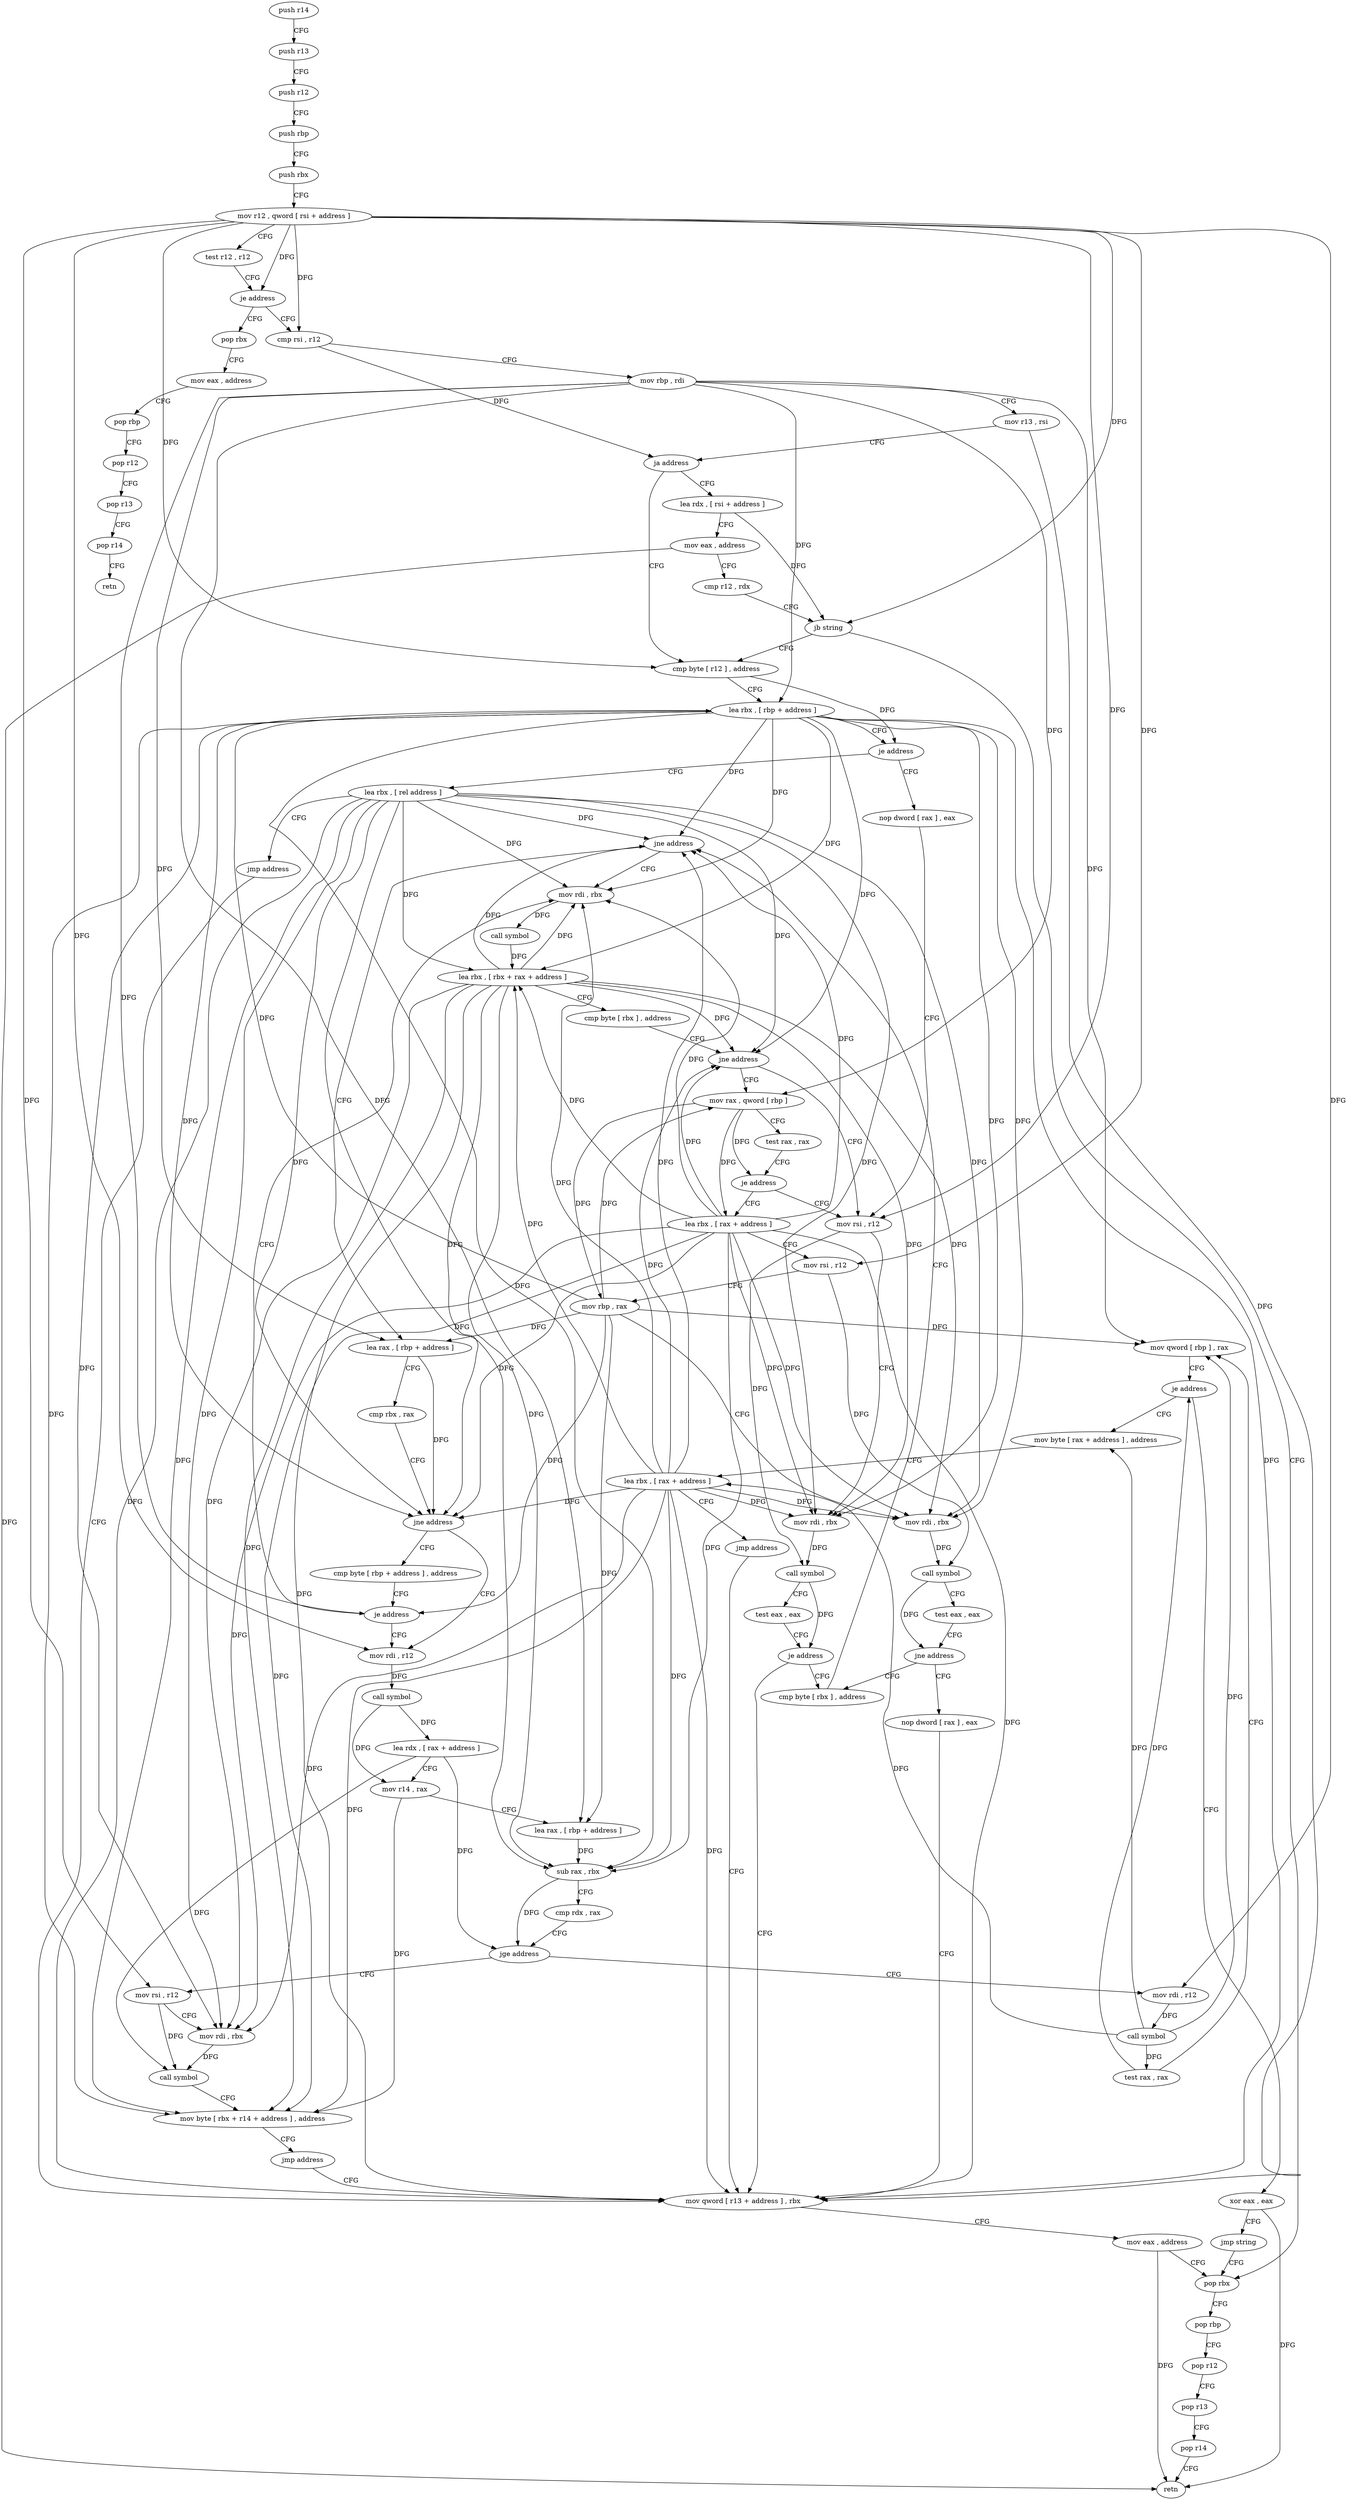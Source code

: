 digraph "func" {
"279104" [label = "push r14" ]
"279106" [label = "push r13" ]
"279108" [label = "push r12" ]
"279110" [label = "push rbp" ]
"279111" [label = "push rbx" ]
"279112" [label = "mov r12 , qword [ rsi + address ]" ]
"279116" [label = "test r12 , r12" ]
"279119" [label = "je address" ]
"279352" [label = "pop rbx" ]
"279125" [label = "cmp rsi , r12" ]
"279353" [label = "mov eax , address" ]
"279358" [label = "pop rbp" ]
"279359" [label = "pop r12" ]
"279361" [label = "pop r13" ]
"279363" [label = "pop r14" ]
"279365" [label = "retn" ]
"279128" [label = "mov rbp , rdi" ]
"279131" [label = "mov r13 , rsi" ]
"279134" [label = "ja address" ]
"279150" [label = "cmp byte [ r12 ] , address" ]
"279136" [label = "lea rdx , [ rsi + address ]" ]
"279155" [label = "lea rbx , [ rbp + address ]" ]
"279159" [label = "je address" ]
"279280" [label = "lea rbx , [ rel address ]" ]
"279161" [label = "nop dword [ rax ] , eax" ]
"279140" [label = "mov eax , address" ]
"279145" [label = "cmp r12 , rdx" ]
"279148" [label = "jb string" ]
"279265" [label = "pop rbx" ]
"279287" [label = "jmp address" ]
"279256" [label = "mov qword [ r13 + address ] , rbx" ]
"279168" [label = "mov rsi , r12" ]
"279266" [label = "pop rbp" ]
"279267" [label = "pop r12" ]
"279269" [label = "pop r13" ]
"279271" [label = "pop r14" ]
"279273" [label = "retn" ]
"279260" [label = "mov eax , address" ]
"279183" [label = "cmp byte [ rbx ] , address" ]
"279186" [label = "jne address" ]
"279203" [label = "mov rdi , rbx" ]
"279188" [label = "lea rax , [ rbp + address ]" ]
"279206" [label = "call symbol" ]
"279211" [label = "lea rbx , [ rbx + rax + address ]" ]
"279216" [label = "cmp byte [ rbx ] , address" ]
"279219" [label = "jne address" ]
"279221" [label = "mov rax , qword [ rbp ]" ]
"279192" [label = "cmp rbx , rax" ]
"279195" [label = "jne address" ]
"279296" [label = "mov rdi , r12" ]
"279197" [label = "cmp byte [ rbp + address ] , address" ]
"279171" [label = "mov rdi , rbx" ]
"279174" [label = "call symbol" ]
"279179" [label = "test eax , eax" ]
"279181" [label = "je address" ]
"279225" [label = "test rax , rax" ]
"279228" [label = "je address" ]
"279230" [label = "lea rbx , [ rax + address ]" ]
"279299" [label = "call symbol" ]
"279304" [label = "lea rdx , [ rax + address ]" ]
"279308" [label = "mov r14 , rax" ]
"279311" [label = "lea rax , [ rbp + address ]" ]
"279318" [label = "sub rax , rbx" ]
"279321" [label = "cmp rdx , rax" ]
"279324" [label = "jge address" ]
"279376" [label = "mov rdi , r12" ]
"279326" [label = "mov rsi , r12" ]
"279201" [label = "je address" ]
"279234" [label = "mov rsi , r12" ]
"279237" [label = "mov rbp , rax" ]
"279240" [label = "mov rdi , rbx" ]
"279243" [label = "call symbol" ]
"279248" [label = "test eax , eax" ]
"279250" [label = "jne address" ]
"279252" [label = "nop dword [ rax ] , eax" ]
"279379" [label = "call symbol" ]
"279384" [label = "test rax , rax" ]
"279387" [label = "mov qword [ rbp ] , rax" ]
"279391" [label = "je address" ]
"279406" [label = "xor eax , eax" ]
"279393" [label = "mov byte [ rax + address ] , address" ]
"279329" [label = "mov rdi , rbx" ]
"279332" [label = "call symbol" ]
"279337" [label = "mov byte [ rbx + r14 + address ] , address" ]
"279343" [label = "jmp address" ]
"279408" [label = "jmp string" ]
"279397" [label = "lea rbx , [ rax + address ]" ]
"279401" [label = "jmp address" ]
"279104" -> "279106" [ label = "CFG" ]
"279106" -> "279108" [ label = "CFG" ]
"279108" -> "279110" [ label = "CFG" ]
"279110" -> "279111" [ label = "CFG" ]
"279111" -> "279112" [ label = "CFG" ]
"279112" -> "279116" [ label = "CFG" ]
"279112" -> "279119" [ label = "DFG" ]
"279112" -> "279125" [ label = "DFG" ]
"279112" -> "279150" [ label = "DFG" ]
"279112" -> "279148" [ label = "DFG" ]
"279112" -> "279168" [ label = "DFG" ]
"279112" -> "279296" [ label = "DFG" ]
"279112" -> "279234" [ label = "DFG" ]
"279112" -> "279376" [ label = "DFG" ]
"279112" -> "279326" [ label = "DFG" ]
"279116" -> "279119" [ label = "CFG" ]
"279119" -> "279352" [ label = "CFG" ]
"279119" -> "279125" [ label = "CFG" ]
"279352" -> "279353" [ label = "CFG" ]
"279125" -> "279128" [ label = "CFG" ]
"279125" -> "279134" [ label = "DFG" ]
"279353" -> "279358" [ label = "CFG" ]
"279358" -> "279359" [ label = "CFG" ]
"279359" -> "279361" [ label = "CFG" ]
"279361" -> "279363" [ label = "CFG" ]
"279363" -> "279365" [ label = "CFG" ]
"279128" -> "279131" [ label = "CFG" ]
"279128" -> "279155" [ label = "DFG" ]
"279128" -> "279188" [ label = "DFG" ]
"279128" -> "279221" [ label = "DFG" ]
"279128" -> "279311" [ label = "DFG" ]
"279128" -> "279201" [ label = "DFG" ]
"279128" -> "279387" [ label = "DFG" ]
"279131" -> "279134" [ label = "CFG" ]
"279131" -> "279256" [ label = "DFG" ]
"279134" -> "279150" [ label = "CFG" ]
"279134" -> "279136" [ label = "CFG" ]
"279150" -> "279155" [ label = "CFG" ]
"279150" -> "279159" [ label = "DFG" ]
"279136" -> "279140" [ label = "CFG" ]
"279136" -> "279148" [ label = "DFG" ]
"279155" -> "279159" [ label = "CFG" ]
"279155" -> "279256" [ label = "DFG" ]
"279155" -> "279171" [ label = "DFG" ]
"279155" -> "279186" [ label = "DFG" ]
"279155" -> "279203" [ label = "DFG" ]
"279155" -> "279211" [ label = "DFG" ]
"279155" -> "279219" [ label = "DFG" ]
"279155" -> "279195" [ label = "DFG" ]
"279155" -> "279318" [ label = "DFG" ]
"279155" -> "279240" [ label = "DFG" ]
"279155" -> "279329" [ label = "DFG" ]
"279155" -> "279337" [ label = "DFG" ]
"279159" -> "279280" [ label = "CFG" ]
"279159" -> "279161" [ label = "CFG" ]
"279280" -> "279287" [ label = "CFG" ]
"279280" -> "279256" [ label = "DFG" ]
"279280" -> "279171" [ label = "DFG" ]
"279280" -> "279186" [ label = "DFG" ]
"279280" -> "279203" [ label = "DFG" ]
"279280" -> "279211" [ label = "DFG" ]
"279280" -> "279219" [ label = "DFG" ]
"279280" -> "279195" [ label = "DFG" ]
"279280" -> "279318" [ label = "DFG" ]
"279280" -> "279240" [ label = "DFG" ]
"279280" -> "279329" [ label = "DFG" ]
"279280" -> "279337" [ label = "DFG" ]
"279161" -> "279168" [ label = "CFG" ]
"279140" -> "279145" [ label = "CFG" ]
"279140" -> "279273" [ label = "DFG" ]
"279145" -> "279148" [ label = "CFG" ]
"279148" -> "279265" [ label = "CFG" ]
"279148" -> "279150" [ label = "CFG" ]
"279265" -> "279266" [ label = "CFG" ]
"279287" -> "279256" [ label = "CFG" ]
"279256" -> "279260" [ label = "CFG" ]
"279168" -> "279171" [ label = "CFG" ]
"279168" -> "279174" [ label = "DFG" ]
"279266" -> "279267" [ label = "CFG" ]
"279267" -> "279269" [ label = "CFG" ]
"279269" -> "279271" [ label = "CFG" ]
"279271" -> "279273" [ label = "CFG" ]
"279260" -> "279265" [ label = "CFG" ]
"279260" -> "279273" [ label = "DFG" ]
"279183" -> "279186" [ label = "CFG" ]
"279186" -> "279203" [ label = "CFG" ]
"279186" -> "279188" [ label = "CFG" ]
"279203" -> "279206" [ label = "DFG" ]
"279188" -> "279192" [ label = "CFG" ]
"279188" -> "279195" [ label = "DFG" ]
"279206" -> "279211" [ label = "DFG" ]
"279211" -> "279216" [ label = "CFG" ]
"279211" -> "279256" [ label = "DFG" ]
"279211" -> "279171" [ label = "DFG" ]
"279211" -> "279186" [ label = "DFG" ]
"279211" -> "279203" [ label = "DFG" ]
"279211" -> "279219" [ label = "DFG" ]
"279211" -> "279195" [ label = "DFG" ]
"279211" -> "279318" [ label = "DFG" ]
"279211" -> "279240" [ label = "DFG" ]
"279211" -> "279329" [ label = "DFG" ]
"279211" -> "279337" [ label = "DFG" ]
"279216" -> "279219" [ label = "CFG" ]
"279219" -> "279168" [ label = "CFG" ]
"279219" -> "279221" [ label = "CFG" ]
"279221" -> "279225" [ label = "CFG" ]
"279221" -> "279228" [ label = "DFG" ]
"279221" -> "279230" [ label = "DFG" ]
"279221" -> "279237" [ label = "DFG" ]
"279192" -> "279195" [ label = "CFG" ]
"279195" -> "279296" [ label = "CFG" ]
"279195" -> "279197" [ label = "CFG" ]
"279296" -> "279299" [ label = "DFG" ]
"279197" -> "279201" [ label = "CFG" ]
"279171" -> "279174" [ label = "DFG" ]
"279174" -> "279179" [ label = "CFG" ]
"279174" -> "279181" [ label = "DFG" ]
"279179" -> "279181" [ label = "CFG" ]
"279181" -> "279256" [ label = "CFG" ]
"279181" -> "279183" [ label = "CFG" ]
"279225" -> "279228" [ label = "CFG" ]
"279228" -> "279168" [ label = "CFG" ]
"279228" -> "279230" [ label = "CFG" ]
"279230" -> "279234" [ label = "CFG" ]
"279230" -> "279256" [ label = "DFG" ]
"279230" -> "279171" [ label = "DFG" ]
"279230" -> "279186" [ label = "DFG" ]
"279230" -> "279203" [ label = "DFG" ]
"279230" -> "279219" [ label = "DFG" ]
"279230" -> "279318" [ label = "DFG" ]
"279230" -> "279211" [ label = "DFG" ]
"279230" -> "279195" [ label = "DFG" ]
"279230" -> "279240" [ label = "DFG" ]
"279230" -> "279329" [ label = "DFG" ]
"279230" -> "279337" [ label = "DFG" ]
"279299" -> "279304" [ label = "DFG" ]
"279299" -> "279308" [ label = "DFG" ]
"279304" -> "279308" [ label = "CFG" ]
"279304" -> "279324" [ label = "DFG" ]
"279304" -> "279332" [ label = "DFG" ]
"279308" -> "279311" [ label = "CFG" ]
"279308" -> "279337" [ label = "DFG" ]
"279311" -> "279318" [ label = "DFG" ]
"279318" -> "279321" [ label = "CFG" ]
"279318" -> "279324" [ label = "DFG" ]
"279321" -> "279324" [ label = "CFG" ]
"279324" -> "279376" [ label = "CFG" ]
"279324" -> "279326" [ label = "CFG" ]
"279376" -> "279379" [ label = "DFG" ]
"279326" -> "279329" [ label = "CFG" ]
"279326" -> "279332" [ label = "DFG" ]
"279201" -> "279296" [ label = "CFG" ]
"279201" -> "279203" [ label = "CFG" ]
"279234" -> "279237" [ label = "CFG" ]
"279234" -> "279243" [ label = "DFG" ]
"279237" -> "279240" [ label = "CFG" ]
"279237" -> "279155" [ label = "DFG" ]
"279237" -> "279188" [ label = "DFG" ]
"279237" -> "279221" [ label = "DFG" ]
"279237" -> "279311" [ label = "DFG" ]
"279237" -> "279201" [ label = "DFG" ]
"279237" -> "279387" [ label = "DFG" ]
"279240" -> "279243" [ label = "DFG" ]
"279243" -> "279248" [ label = "CFG" ]
"279243" -> "279250" [ label = "DFG" ]
"279248" -> "279250" [ label = "CFG" ]
"279250" -> "279183" [ label = "CFG" ]
"279250" -> "279252" [ label = "CFG" ]
"279252" -> "279256" [ label = "CFG" ]
"279379" -> "279384" [ label = "DFG" ]
"279379" -> "279387" [ label = "DFG" ]
"279379" -> "279393" [ label = "DFG" ]
"279379" -> "279397" [ label = "DFG" ]
"279384" -> "279387" [ label = "CFG" ]
"279384" -> "279391" [ label = "DFG" ]
"279387" -> "279391" [ label = "CFG" ]
"279391" -> "279406" [ label = "CFG" ]
"279391" -> "279393" [ label = "CFG" ]
"279406" -> "279408" [ label = "CFG" ]
"279406" -> "279273" [ label = "DFG" ]
"279393" -> "279397" [ label = "CFG" ]
"279329" -> "279332" [ label = "DFG" ]
"279332" -> "279337" [ label = "CFG" ]
"279337" -> "279343" [ label = "CFG" ]
"279343" -> "279256" [ label = "CFG" ]
"279408" -> "279265" [ label = "CFG" ]
"279397" -> "279401" [ label = "CFG" ]
"279397" -> "279256" [ label = "DFG" ]
"279397" -> "279171" [ label = "DFG" ]
"279397" -> "279186" [ label = "DFG" ]
"279397" -> "279203" [ label = "DFG" ]
"279397" -> "279219" [ label = "DFG" ]
"279397" -> "279318" [ label = "DFG" ]
"279397" -> "279240" [ label = "DFG" ]
"279397" -> "279329" [ label = "DFG" ]
"279397" -> "279211" [ label = "DFG" ]
"279397" -> "279195" [ label = "DFG" ]
"279397" -> "279337" [ label = "DFG" ]
"279401" -> "279256" [ label = "CFG" ]
}
